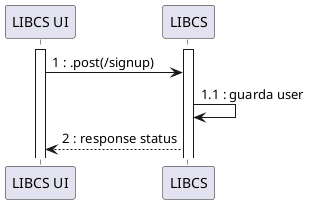 @startuml
participant "LIBCS UI" as UI
participant "LIBCS" as API

activate UI
activate API
UI -> API : 1 : .post(/signup)
API -> API : 1.1 : guarda user
API --> UI : 2 : response status

@enduml